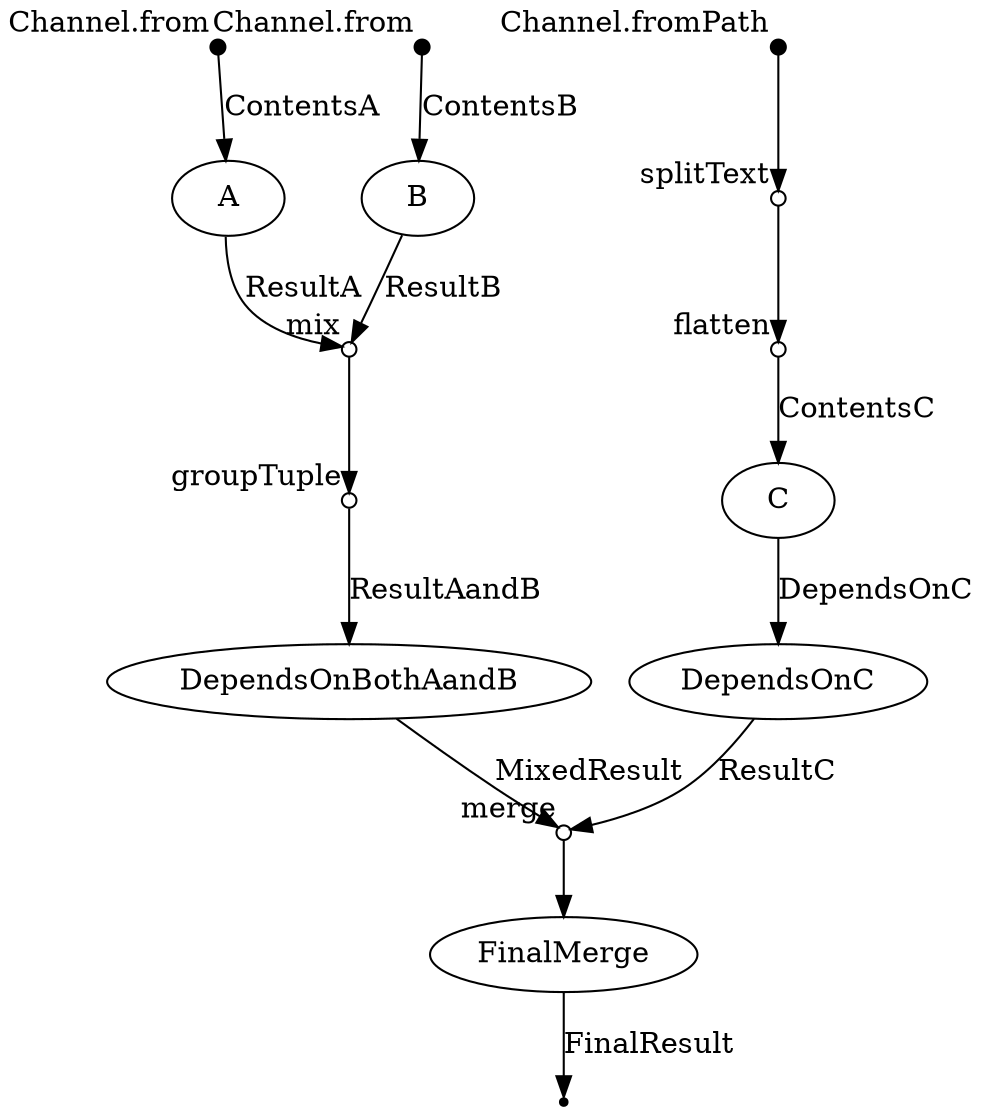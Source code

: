 digraph "graph" {
p0 [shape=point,label="",fixedsize=true,width=0.1,xlabel="Channel.from"];
p5 [label="A"];
p0 -> p5 [label="ContentsA"];

p1 [shape=point,label="",fixedsize=true,width=0.1,xlabel="Channel.from"];
p6 [label="B"];
p1 -> p6 [label="ContentsB"];

p2 [shape=point,label="",fixedsize=true,width=0.1,xlabel="Channel.fromPath"];
p3 [shape=circle,label="",fixedsize=true,width=0.1,xlabel="splitText"];
p2 -> p3;

p3 [shape=circle,label="",fixedsize=true,width=0.1,xlabel="splitText"];
p4 [shape=circle,label="",fixedsize=true,width=0.1,xlabel="flatten"];
p3 -> p4;

p4 [shape=circle,label="",fixedsize=true,width=0.1,xlabel="flatten"];
p7 [label="C"];
p4 -> p7 [label="ContentsC"];

p5 [label="A"];
p8 [shape=circle,label="",fixedsize=true,width=0.1,xlabel="mix"];
p5 -> p8 [label="ResultA"];

p6 [label="B"];
p8 [shape=circle,label="",fixedsize=true,width=0.1,xlabel="mix"];
p6 -> p8 [label="ResultB"];

p7 [label="C"];
p11 [label="DependsOnC"];
p7 -> p11 [label="DependsOnC"];

p8 [shape=circle,label="",fixedsize=true,width=0.1,xlabel="mix"];
p9 [shape=circle,label="",fixedsize=true,width=0.1,xlabel="groupTuple"];
p8 -> p9;

p9 [shape=circle,label="",fixedsize=true,width=0.1,xlabel="groupTuple"];
p10 [label="DependsOnBothAandB"];
p9 -> p10 [label="ResultAandB"];

p10 [label="DependsOnBothAandB"];
p12 [shape=circle,label="",fixedsize=true,width=0.1,xlabel="merge"];
p10 -> p12 [label="MixedResult"];

p11 [label="DependsOnC"];
p12 [shape=circle,label="",fixedsize=true,width=0.1,xlabel="merge"];
p11 -> p12 [label="ResultC"];

p12 [shape=circle,label="",fixedsize=true,width=0.1,xlabel="merge"];
p13 [label="FinalMerge"];
p12 -> p13;

p13 [label="FinalMerge"];
p14 [shape=point];
p13 -> p14 [label="FinalResult"];

}
